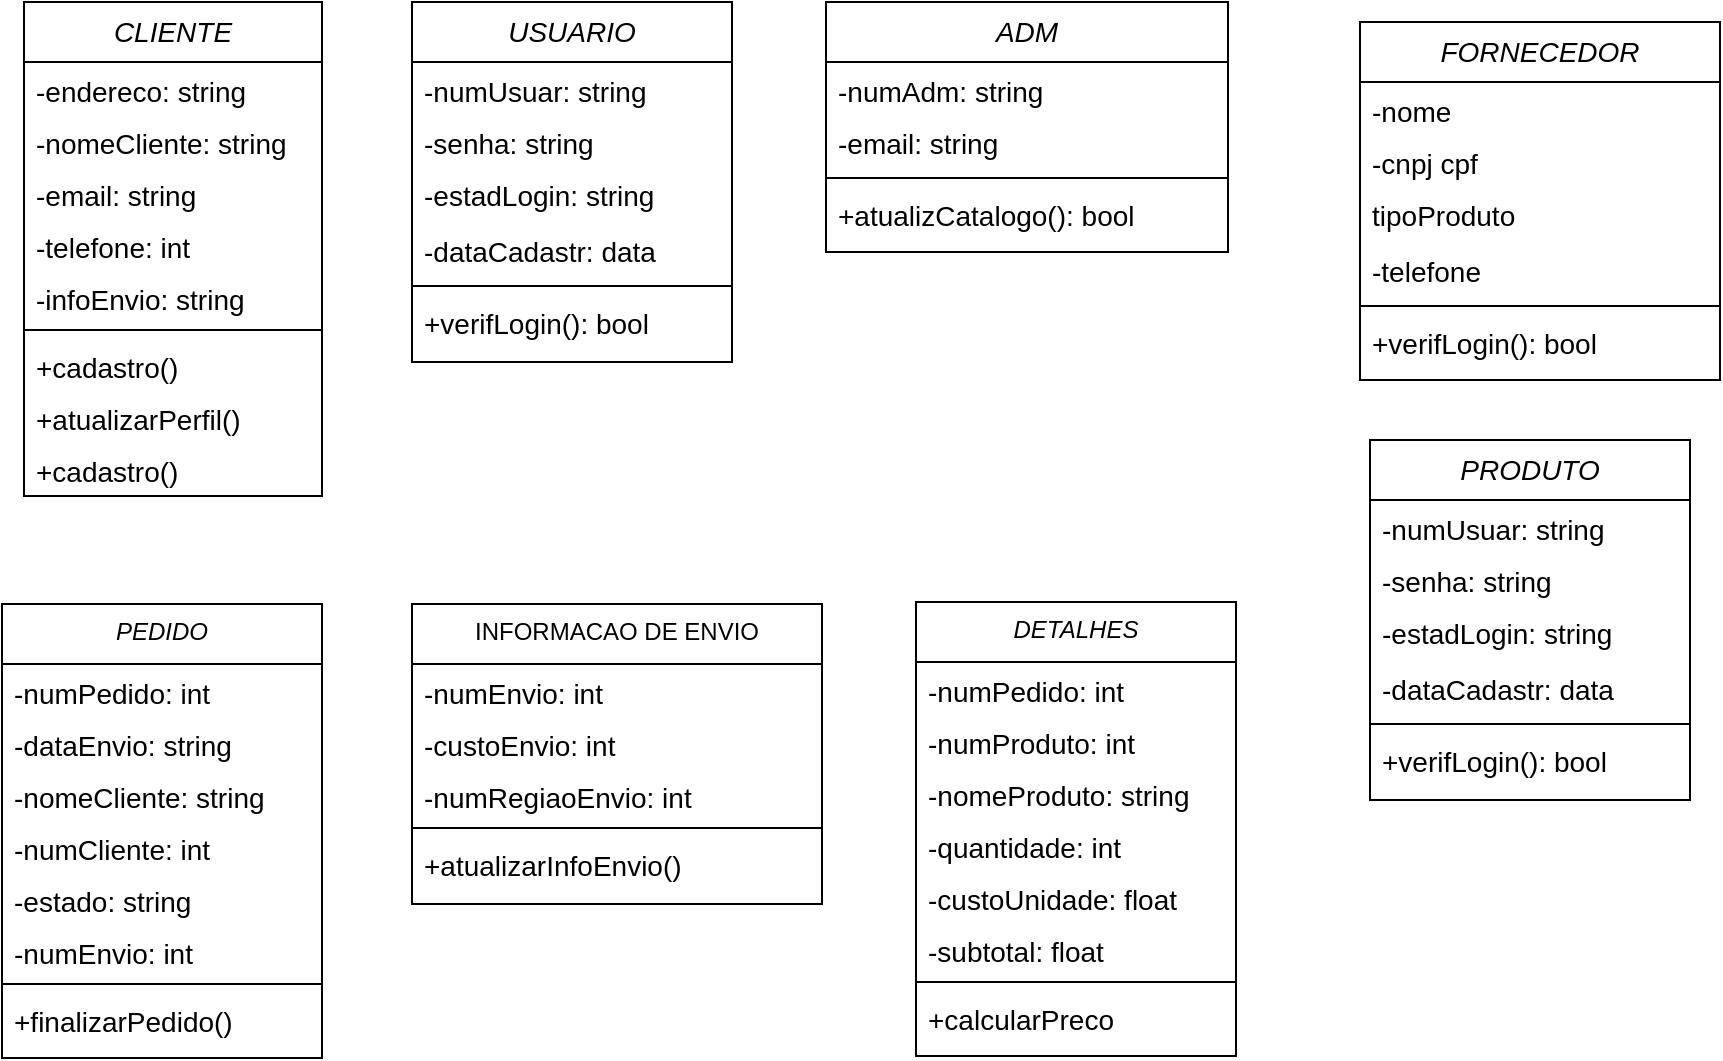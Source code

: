 <mxfile version="24.4.7" type="google">
  <diagram id="C5RBs43oDa-KdzZeNtuy" name="Page-1">
    <mxGraphModel dx="1035" dy="511" grid="0" gridSize="10" guides="1" tooltips="1" connect="1" arrows="1" fold="1" page="1" pageScale="1" pageWidth="827" pageHeight="1169" math="0" shadow="0">
      <root>
        <mxCell id="WIyWlLk6GJQsqaUBKTNV-0" />
        <mxCell id="WIyWlLk6GJQsqaUBKTNV-1" parent="WIyWlLk6GJQsqaUBKTNV-0" />
        <mxCell id="zkfFHV4jXpPFQw0GAbJ--0" value="CLIENTE&#xa;" style="swimlane;fontStyle=2;align=center;verticalAlign=top;childLayout=stackLayout;horizontal=1;startSize=30;horizontalStack=0;resizeParent=1;resizeLast=0;collapsible=1;marginBottom=0;rounded=0;shadow=0;strokeWidth=1;fontSize=14;" parent="WIyWlLk6GJQsqaUBKTNV-1" vertex="1">
          <mxGeometry x="56" y="29" width="149" height="247" as="geometry">
            <mxRectangle x="203" y="120" width="160" height="26" as="alternateBounds" />
          </mxGeometry>
        </mxCell>
        <mxCell id="_pUWd24MQMTdGhzTTzj9-4" value="-endereco: string&#xa;" style="text;align=left;verticalAlign=top;spacingLeft=4;spacingRight=4;overflow=hidden;rotatable=0;points=[[0,0.5],[1,0.5]];portConstraint=eastwest;shadow=0;glass=0;fontSize=14;" vertex="1" parent="zkfFHV4jXpPFQw0GAbJ--0">
          <mxGeometry y="30" width="149" height="26" as="geometry" />
        </mxCell>
        <mxCell id="zkfFHV4jXpPFQw0GAbJ--1" value="-nomeCliente: string" style="text;align=left;verticalAlign=top;spacingLeft=4;spacingRight=4;overflow=hidden;rotatable=0;points=[[0,0.5],[1,0.5]];portConstraint=eastwest;shadow=0;glass=0;fontSize=14;" parent="zkfFHV4jXpPFQw0GAbJ--0" vertex="1">
          <mxGeometry y="56" width="149" height="26" as="geometry" />
        </mxCell>
        <mxCell id="_pUWd24MQMTdGhzTTzj9-5" value="-email: string" style="text;align=left;verticalAlign=top;spacingLeft=4;spacingRight=4;overflow=hidden;rotatable=0;points=[[0,0.5],[1,0.5]];portConstraint=eastwest;shadow=0;glass=0;fontSize=14;" vertex="1" parent="zkfFHV4jXpPFQw0GAbJ--0">
          <mxGeometry y="82" width="149" height="26" as="geometry" />
        </mxCell>
        <mxCell id="_pUWd24MQMTdGhzTTzj9-6" value="-telefone: int&#xa;" style="text;align=left;verticalAlign=top;spacingLeft=4;spacingRight=4;overflow=hidden;rotatable=0;points=[[0,0.5],[1,0.5]];portConstraint=eastwest;shadow=0;glass=0;fontSize=14;" vertex="1" parent="zkfFHV4jXpPFQw0GAbJ--0">
          <mxGeometry y="108" width="149" height="26" as="geometry" />
        </mxCell>
        <mxCell id="_pUWd24MQMTdGhzTTzj9-29" value="-infoEnvio: string" style="text;align=left;verticalAlign=top;spacingLeft=4;spacingRight=4;overflow=hidden;rotatable=0;points=[[0,0.5],[1,0.5]];portConstraint=eastwest;shadow=0;glass=0;fontSize=14;" vertex="1" parent="zkfFHV4jXpPFQw0GAbJ--0">
          <mxGeometry y="134" width="149" height="26" as="geometry" />
        </mxCell>
        <mxCell id="zkfFHV4jXpPFQw0GAbJ--4" value="" style="line;html=1;strokeWidth=1;align=left;verticalAlign=middle;spacingTop=-1;spacingLeft=3;spacingRight=3;rotatable=0;labelPosition=right;points=[];portConstraint=eastwest;fontSize=14;" parent="zkfFHV4jXpPFQw0GAbJ--0" vertex="1">
          <mxGeometry y="160" width="149" height="8" as="geometry" />
        </mxCell>
        <mxCell id="_pUWd24MQMTdGhzTTzj9-15" value="+cadastro()" style="text;align=left;verticalAlign=top;spacingLeft=4;spacingRight=4;overflow=hidden;rotatable=0;points=[[0,0.5],[1,0.5]];portConstraint=eastwest;shadow=0;glass=0;fontSize=14;" vertex="1" parent="zkfFHV4jXpPFQw0GAbJ--0">
          <mxGeometry y="168" width="149" height="26" as="geometry" />
        </mxCell>
        <mxCell id="_pUWd24MQMTdGhzTTzj9-16" value="+atualizarPerfil()" style="text;align=left;verticalAlign=top;spacingLeft=4;spacingRight=4;overflow=hidden;rotatable=0;points=[[0,0.5],[1,0.5]];portConstraint=eastwest;shadow=0;glass=0;fontSize=14;" vertex="1" parent="zkfFHV4jXpPFQw0GAbJ--0">
          <mxGeometry y="194" width="149" height="26" as="geometry" />
        </mxCell>
        <mxCell id="_pUWd24MQMTdGhzTTzj9-17" value="+cadastro()" style="text;align=left;verticalAlign=top;spacingLeft=4;spacingRight=4;overflow=hidden;rotatable=0;points=[[0,0.5],[1,0.5]];portConstraint=eastwest;shadow=0;glass=0;fontSize=14;" vertex="1" parent="zkfFHV4jXpPFQw0GAbJ--0">
          <mxGeometry y="220" width="149" height="26" as="geometry" />
        </mxCell>
        <mxCell id="_pUWd24MQMTdGhzTTzj9-19" value="USUARIO" style="swimlane;fontStyle=2;align=center;verticalAlign=top;childLayout=stackLayout;horizontal=1;startSize=30;horizontalStack=0;resizeParent=1;resizeLast=0;collapsible=1;marginBottom=0;rounded=0;shadow=0;strokeWidth=1;fontSize=14;" vertex="1" parent="WIyWlLk6GJQsqaUBKTNV-1">
          <mxGeometry x="250" y="29" width="160" height="180" as="geometry">
            <mxRectangle x="203" y="120" width="160" height="26" as="alternateBounds" />
          </mxGeometry>
        </mxCell>
        <mxCell id="_pUWd24MQMTdGhzTTzj9-20" value="-numUsuar: string" style="text;align=left;verticalAlign=top;spacingLeft=4;spacingRight=4;overflow=hidden;rotatable=0;points=[[0,0.5],[1,0.5]];portConstraint=eastwest;shadow=0;glass=0;fontSize=14;" vertex="1" parent="_pUWd24MQMTdGhzTTzj9-19">
          <mxGeometry y="30" width="160" height="26" as="geometry" />
        </mxCell>
        <mxCell id="_pUWd24MQMTdGhzTTzj9-22" value="-senha: string" style="text;align=left;verticalAlign=top;spacingLeft=4;spacingRight=4;overflow=hidden;rotatable=0;points=[[0,0.5],[1,0.5]];portConstraint=eastwest;shadow=0;glass=0;fontSize=14;" vertex="1" parent="_pUWd24MQMTdGhzTTzj9-19">
          <mxGeometry y="56" width="160" height="26" as="geometry" />
        </mxCell>
        <mxCell id="_pUWd24MQMTdGhzTTzj9-23" value="-estadLogin: string" style="text;align=left;verticalAlign=top;spacingLeft=4;spacingRight=4;overflow=hidden;rotatable=0;points=[[0,0.5],[1,0.5]];portConstraint=eastwest;shadow=0;glass=0;fontSize=14;" vertex="1" parent="_pUWd24MQMTdGhzTTzj9-19">
          <mxGeometry y="82" width="160" height="28" as="geometry" />
        </mxCell>
        <mxCell id="_pUWd24MQMTdGhzTTzj9-28" value="-dataCadastr: data" style="text;align=left;verticalAlign=top;spacingLeft=4;spacingRight=4;overflow=hidden;rotatable=0;points=[[0,0.5],[1,0.5]];portConstraint=eastwest;shadow=0;glass=0;fontSize=14;" vertex="1" parent="_pUWd24MQMTdGhzTTzj9-19">
          <mxGeometry y="110" width="160" height="28" as="geometry" />
        </mxCell>
        <mxCell id="_pUWd24MQMTdGhzTTzj9-24" value="" style="line;html=1;strokeWidth=1;align=left;verticalAlign=middle;spacingTop=-1;spacingLeft=3;spacingRight=3;rotatable=0;labelPosition=right;points=[];portConstraint=eastwest;fontSize=14;" vertex="1" parent="_pUWd24MQMTdGhzTTzj9-19">
          <mxGeometry y="138" width="160" height="8" as="geometry" />
        </mxCell>
        <mxCell id="_pUWd24MQMTdGhzTTzj9-25" value="+verifLogin(): bool" style="text;align=left;verticalAlign=top;spacingLeft=4;spacingRight=4;overflow=hidden;rotatable=0;points=[[0,0.5],[1,0.5]];portConstraint=eastwest;shadow=0;glass=0;fontSize=14;" vertex="1" parent="_pUWd24MQMTdGhzTTzj9-19">
          <mxGeometry y="146" width="160" height="26" as="geometry" />
        </mxCell>
        <mxCell id="_pUWd24MQMTdGhzTTzj9-30" value="ADM" style="swimlane;fontStyle=2;align=center;verticalAlign=top;childLayout=stackLayout;horizontal=1;startSize=30;horizontalStack=0;resizeParent=1;resizeLast=0;collapsible=1;marginBottom=0;rounded=0;shadow=0;strokeWidth=1;fontSize=14;" vertex="1" parent="WIyWlLk6GJQsqaUBKTNV-1">
          <mxGeometry x="457" y="29" width="201" height="125" as="geometry">
            <mxRectangle x="203" y="120" width="160" height="26" as="alternateBounds" />
          </mxGeometry>
        </mxCell>
        <mxCell id="_pUWd24MQMTdGhzTTzj9-31" value="-numAdm: string" style="text;align=left;verticalAlign=top;spacingLeft=4;spacingRight=4;overflow=hidden;rotatable=0;points=[[0,0.5],[1,0.5]];portConstraint=eastwest;shadow=0;glass=0;fontSize=14;" vertex="1" parent="_pUWd24MQMTdGhzTTzj9-30">
          <mxGeometry y="30" width="201" height="26" as="geometry" />
        </mxCell>
        <mxCell id="_pUWd24MQMTdGhzTTzj9-33" value="-email: string   " style="text;align=left;verticalAlign=top;spacingLeft=4;spacingRight=4;overflow=hidden;rotatable=0;points=[[0,0.5],[1,0.5]];portConstraint=eastwest;shadow=0;glass=0;fontSize=14;" vertex="1" parent="_pUWd24MQMTdGhzTTzj9-30">
          <mxGeometry y="56" width="201" height="28" as="geometry" />
        </mxCell>
        <mxCell id="_pUWd24MQMTdGhzTTzj9-35" value="" style="line;html=1;strokeWidth=1;align=left;verticalAlign=middle;spacingTop=-1;spacingLeft=3;spacingRight=3;rotatable=0;labelPosition=right;points=[];portConstraint=eastwest;fontSize=14;" vertex="1" parent="_pUWd24MQMTdGhzTTzj9-30">
          <mxGeometry y="84" width="201" height="8" as="geometry" />
        </mxCell>
        <mxCell id="_pUWd24MQMTdGhzTTzj9-36" value="+atualizCatalogo(): bool" style="text;align=left;verticalAlign=top;spacingLeft=4;spacingRight=4;overflow=hidden;rotatable=0;points=[[0,0.5],[1,0.5]];portConstraint=eastwest;shadow=0;glass=0;fontSize=14;" vertex="1" parent="_pUWd24MQMTdGhzTTzj9-30">
          <mxGeometry y="92" width="201" height="26" as="geometry" />
        </mxCell>
        <mxCell id="_pUWd24MQMTdGhzTTzj9-37" value="PEDIDO" style="swimlane;fontStyle=2;align=center;verticalAlign=top;childLayout=stackLayout;horizontal=1;startSize=30;horizontalStack=0;resizeParent=1;resizeLast=0;collapsible=1;marginBottom=0;rounded=0;shadow=0;strokeWidth=1;" vertex="1" parent="WIyWlLk6GJQsqaUBKTNV-1">
          <mxGeometry x="45" y="330" width="160" height="227" as="geometry">
            <mxRectangle x="203" y="120" width="160" height="26" as="alternateBounds" />
          </mxGeometry>
        </mxCell>
        <mxCell id="_pUWd24MQMTdGhzTTzj9-38" value="-numPedido: int" style="text;align=left;verticalAlign=top;spacingLeft=4;spacingRight=4;overflow=hidden;rotatable=0;points=[[0,0.5],[1,0.5]];portConstraint=eastwest;shadow=0;glass=0;fontSize=14;" vertex="1" parent="_pUWd24MQMTdGhzTTzj9-37">
          <mxGeometry y="30" width="160" height="26" as="geometry" />
        </mxCell>
        <mxCell id="_pUWd24MQMTdGhzTTzj9-39" value="-dataEnvio: string" style="text;align=left;verticalAlign=top;spacingLeft=4;spacingRight=4;overflow=hidden;rotatable=0;points=[[0,0.5],[1,0.5]];portConstraint=eastwest;shadow=0;glass=0;fontSize=14;" vertex="1" parent="_pUWd24MQMTdGhzTTzj9-37">
          <mxGeometry y="56" width="160" height="26" as="geometry" />
        </mxCell>
        <mxCell id="_pUWd24MQMTdGhzTTzj9-40" value="-nomeCliente: string" style="text;align=left;verticalAlign=top;spacingLeft=4;spacingRight=4;overflow=hidden;rotatable=0;points=[[0,0.5],[1,0.5]];portConstraint=eastwest;shadow=0;glass=0;fontSize=14;" vertex="1" parent="_pUWd24MQMTdGhzTTzj9-37">
          <mxGeometry y="82" width="160" height="26" as="geometry" />
        </mxCell>
        <mxCell id="_pUWd24MQMTdGhzTTzj9-41" value="-numCliente: int" style="text;align=left;verticalAlign=top;spacingLeft=4;spacingRight=4;overflow=hidden;rotatable=0;points=[[0,0.5],[1,0.5]];portConstraint=eastwest;shadow=0;glass=0;fontSize=14;" vertex="1" parent="_pUWd24MQMTdGhzTTzj9-37">
          <mxGeometry y="108" width="160" height="26" as="geometry" />
        </mxCell>
        <mxCell id="_pUWd24MQMTdGhzTTzj9-42" value="-estado: string" style="text;align=left;verticalAlign=top;spacingLeft=4;spacingRight=4;overflow=hidden;rotatable=0;points=[[0,0.5],[1,0.5]];portConstraint=eastwest;shadow=0;glass=0;fontSize=14;" vertex="1" parent="_pUWd24MQMTdGhzTTzj9-37">
          <mxGeometry y="134" width="160" height="26" as="geometry" />
        </mxCell>
        <mxCell id="_pUWd24MQMTdGhzTTzj9-54" value="-numEnvio: int" style="text;align=left;verticalAlign=top;spacingLeft=4;spacingRight=4;overflow=hidden;rotatable=0;points=[[0,0.5],[1,0.5]];portConstraint=eastwest;shadow=0;glass=0;fontSize=14;" vertex="1" parent="_pUWd24MQMTdGhzTTzj9-37">
          <mxGeometry y="160" width="160" height="26" as="geometry" />
        </mxCell>
        <mxCell id="_pUWd24MQMTdGhzTTzj9-43" value="" style="line;html=1;strokeWidth=1;align=left;verticalAlign=middle;spacingTop=-1;spacingLeft=3;spacingRight=3;rotatable=0;labelPosition=right;points=[];portConstraint=eastwest;fontSize=14;" vertex="1" parent="_pUWd24MQMTdGhzTTzj9-37">
          <mxGeometry y="186" width="160" height="8" as="geometry" />
        </mxCell>
        <mxCell id="_pUWd24MQMTdGhzTTzj9-44" value="+finalizarPedido()" style="text;align=left;verticalAlign=top;spacingLeft=4;spacingRight=4;overflow=hidden;rotatable=0;points=[[0,0.5],[1,0.5]];portConstraint=eastwest;shadow=0;glass=0;fontSize=14;" vertex="1" parent="_pUWd24MQMTdGhzTTzj9-37">
          <mxGeometry y="194" width="160" height="26" as="geometry" />
        </mxCell>
        <mxCell id="_pUWd24MQMTdGhzTTzj9-47" value="FORNECEDOR" style="swimlane;fontStyle=2;align=center;verticalAlign=top;childLayout=stackLayout;horizontal=1;startSize=30;horizontalStack=0;resizeParent=1;resizeLast=0;collapsible=1;marginBottom=0;rounded=0;shadow=0;strokeWidth=1;fontSize=14;" vertex="1" parent="WIyWlLk6GJQsqaUBKTNV-1">
          <mxGeometry x="724" y="39" width="180" height="179" as="geometry">
            <mxRectangle x="203" y="120" width="160" height="26" as="alternateBounds" />
          </mxGeometry>
        </mxCell>
        <mxCell id="_pUWd24MQMTdGhzTTzj9-48" value="-nome" style="text;align=left;verticalAlign=top;spacingLeft=4;spacingRight=4;overflow=hidden;rotatable=0;points=[[0,0.5],[1,0.5]];portConstraint=eastwest;shadow=0;glass=0;fontSize=14;" vertex="1" parent="_pUWd24MQMTdGhzTTzj9-47">
          <mxGeometry y="30" width="180" height="26" as="geometry" />
        </mxCell>
        <mxCell id="_pUWd24MQMTdGhzTTzj9-49" value="-cnpj cpf" style="text;align=left;verticalAlign=top;spacingLeft=4;spacingRight=4;overflow=hidden;rotatable=0;points=[[0,0.5],[1,0.5]];portConstraint=eastwest;shadow=0;glass=0;fontSize=14;" vertex="1" parent="_pUWd24MQMTdGhzTTzj9-47">
          <mxGeometry y="56" width="180" height="26" as="geometry" />
        </mxCell>
        <mxCell id="_pUWd24MQMTdGhzTTzj9-50" value="tipoProduto" style="text;align=left;verticalAlign=top;spacingLeft=4;spacingRight=4;overflow=hidden;rotatable=0;points=[[0,0.5],[1,0.5]];portConstraint=eastwest;shadow=0;glass=0;fontSize=14;" vertex="1" parent="_pUWd24MQMTdGhzTTzj9-47">
          <mxGeometry y="82" width="180" height="28" as="geometry" />
        </mxCell>
        <mxCell id="_pUWd24MQMTdGhzTTzj9-51" value="-telefone" style="text;align=left;verticalAlign=top;spacingLeft=4;spacingRight=4;overflow=hidden;rotatable=0;points=[[0,0.5],[1,0.5]];portConstraint=eastwest;shadow=0;glass=0;fontSize=14;" vertex="1" parent="_pUWd24MQMTdGhzTTzj9-47">
          <mxGeometry y="110" width="180" height="28" as="geometry" />
        </mxCell>
        <mxCell id="_pUWd24MQMTdGhzTTzj9-52" value="" style="line;html=1;strokeWidth=1;align=left;verticalAlign=middle;spacingTop=-1;spacingLeft=3;spacingRight=3;rotatable=0;labelPosition=right;points=[];portConstraint=eastwest;fontSize=14;" vertex="1" parent="_pUWd24MQMTdGhzTTzj9-47">
          <mxGeometry y="138" width="180" height="8" as="geometry" />
        </mxCell>
        <mxCell id="_pUWd24MQMTdGhzTTzj9-53" value="+verifLogin(): bool" style="text;align=left;verticalAlign=top;spacingLeft=4;spacingRight=4;overflow=hidden;rotatable=0;points=[[0,0.5],[1,0.5]];portConstraint=eastwest;shadow=0;glass=0;fontSize=14;" vertex="1" parent="_pUWd24MQMTdGhzTTzj9-47">
          <mxGeometry y="146" width="180" height="26" as="geometry" />
        </mxCell>
        <mxCell id="_pUWd24MQMTdGhzTTzj9-55" value="INFORMACAO DE ENVIO" style="swimlane;fontStyle=0;align=center;verticalAlign=top;childLayout=stackLayout;horizontal=1;startSize=30;horizontalStack=0;resizeParent=1;resizeLast=0;collapsible=1;marginBottom=0;rounded=0;shadow=0;strokeWidth=1;" vertex="1" parent="WIyWlLk6GJQsqaUBKTNV-1">
          <mxGeometry x="250" y="330" width="205" height="150" as="geometry">
            <mxRectangle x="203" y="120" width="160" height="26" as="alternateBounds" />
          </mxGeometry>
        </mxCell>
        <mxCell id="_pUWd24MQMTdGhzTTzj9-56" value="-numEnvio: int" style="text;align=left;verticalAlign=top;spacingLeft=4;spacingRight=4;overflow=hidden;rotatable=0;points=[[0,0.5],[1,0.5]];portConstraint=eastwest;shadow=0;glass=0;fontSize=14;" vertex="1" parent="_pUWd24MQMTdGhzTTzj9-55">
          <mxGeometry y="30" width="205" height="26" as="geometry" />
        </mxCell>
        <mxCell id="_pUWd24MQMTdGhzTTzj9-57" value="-custoEnvio: int" style="text;align=left;verticalAlign=top;spacingLeft=4;spacingRight=4;overflow=hidden;rotatable=0;points=[[0,0.5],[1,0.5]];portConstraint=eastwest;shadow=0;glass=0;fontSize=14;" vertex="1" parent="_pUWd24MQMTdGhzTTzj9-55">
          <mxGeometry y="56" width="205" height="26" as="geometry" />
        </mxCell>
        <mxCell id="_pUWd24MQMTdGhzTTzj9-58" value="-numRegiaoEnvio: int" style="text;align=left;verticalAlign=top;spacingLeft=4;spacingRight=4;overflow=hidden;rotatable=0;points=[[0,0.5],[1,0.5]];portConstraint=eastwest;shadow=0;glass=0;fontSize=14;" vertex="1" parent="_pUWd24MQMTdGhzTTzj9-55">
          <mxGeometry y="82" width="205" height="26" as="geometry" />
        </mxCell>
        <mxCell id="_pUWd24MQMTdGhzTTzj9-62" value="" style="line;html=1;strokeWidth=1;align=left;verticalAlign=middle;spacingTop=-1;spacingLeft=3;spacingRight=3;rotatable=0;labelPosition=right;points=[];portConstraint=eastwest;fontSize=14;" vertex="1" parent="_pUWd24MQMTdGhzTTzj9-55">
          <mxGeometry y="108" width="205" height="8" as="geometry" />
        </mxCell>
        <mxCell id="_pUWd24MQMTdGhzTTzj9-63" value="+atualizarInfoEnvio()" style="text;align=left;verticalAlign=top;spacingLeft=4;spacingRight=4;overflow=hidden;rotatable=0;points=[[0,0.5],[1,0.5]];portConstraint=eastwest;shadow=0;glass=0;fontSize=14;" vertex="1" parent="_pUWd24MQMTdGhzTTzj9-55">
          <mxGeometry y="116" width="205" height="26" as="geometry" />
        </mxCell>
        <mxCell id="_pUWd24MQMTdGhzTTzj9-64" value="DETALHES" style="swimlane;fontStyle=2;align=center;verticalAlign=top;childLayout=stackLayout;horizontal=1;startSize=30;horizontalStack=0;resizeParent=1;resizeLast=0;collapsible=1;marginBottom=0;rounded=0;shadow=0;strokeWidth=1;" vertex="1" parent="WIyWlLk6GJQsqaUBKTNV-1">
          <mxGeometry x="502" y="329" width="160" height="227" as="geometry">
            <mxRectangle x="203" y="120" width="160" height="26" as="alternateBounds" />
          </mxGeometry>
        </mxCell>
        <mxCell id="_pUWd24MQMTdGhzTTzj9-65" value="-numPedido: int" style="text;align=left;verticalAlign=top;spacingLeft=4;spacingRight=4;overflow=hidden;rotatable=0;points=[[0,0.5],[1,0.5]];portConstraint=eastwest;shadow=0;glass=0;fontSize=14;" vertex="1" parent="_pUWd24MQMTdGhzTTzj9-64">
          <mxGeometry y="30" width="160" height="26" as="geometry" />
        </mxCell>
        <mxCell id="_pUWd24MQMTdGhzTTzj9-66" value="-numProduto: int" style="text;align=left;verticalAlign=top;spacingLeft=4;spacingRight=4;overflow=hidden;rotatable=0;points=[[0,0.5],[1,0.5]];portConstraint=eastwest;shadow=0;glass=0;fontSize=14;" vertex="1" parent="_pUWd24MQMTdGhzTTzj9-64">
          <mxGeometry y="56" width="160" height="26" as="geometry" />
        </mxCell>
        <mxCell id="_pUWd24MQMTdGhzTTzj9-67" value="-nomeProduto: string" style="text;align=left;verticalAlign=top;spacingLeft=4;spacingRight=4;overflow=hidden;rotatable=0;points=[[0,0.5],[1,0.5]];portConstraint=eastwest;shadow=0;glass=0;fontSize=14;" vertex="1" parent="_pUWd24MQMTdGhzTTzj9-64">
          <mxGeometry y="82" width="160" height="26" as="geometry" />
        </mxCell>
        <mxCell id="_pUWd24MQMTdGhzTTzj9-68" value="-quantidade: int" style="text;align=left;verticalAlign=top;spacingLeft=4;spacingRight=4;overflow=hidden;rotatable=0;points=[[0,0.5],[1,0.5]];portConstraint=eastwest;shadow=0;glass=0;fontSize=14;" vertex="1" parent="_pUWd24MQMTdGhzTTzj9-64">
          <mxGeometry y="108" width="160" height="26" as="geometry" />
        </mxCell>
        <mxCell id="_pUWd24MQMTdGhzTTzj9-69" value="-custoUnidade: float" style="text;align=left;verticalAlign=top;spacingLeft=4;spacingRight=4;overflow=hidden;rotatable=0;points=[[0,0.5],[1,0.5]];portConstraint=eastwest;shadow=0;glass=0;fontSize=14;" vertex="1" parent="_pUWd24MQMTdGhzTTzj9-64">
          <mxGeometry y="134" width="160" height="26" as="geometry" />
        </mxCell>
        <mxCell id="_pUWd24MQMTdGhzTTzj9-70" value="-subtotal: float" style="text;align=left;verticalAlign=top;spacingLeft=4;spacingRight=4;overflow=hidden;rotatable=0;points=[[0,0.5],[1,0.5]];portConstraint=eastwest;shadow=0;glass=0;fontSize=14;" vertex="1" parent="_pUWd24MQMTdGhzTTzj9-64">
          <mxGeometry y="160" width="160" height="26" as="geometry" />
        </mxCell>
        <mxCell id="_pUWd24MQMTdGhzTTzj9-71" value="" style="line;html=1;strokeWidth=1;align=left;verticalAlign=middle;spacingTop=-1;spacingLeft=3;spacingRight=3;rotatable=0;labelPosition=right;points=[];portConstraint=eastwest;fontSize=14;" vertex="1" parent="_pUWd24MQMTdGhzTTzj9-64">
          <mxGeometry y="186" width="160" height="8" as="geometry" />
        </mxCell>
        <mxCell id="_pUWd24MQMTdGhzTTzj9-72" value="+calcularPreco" style="text;align=left;verticalAlign=top;spacingLeft=4;spacingRight=4;overflow=hidden;rotatable=0;points=[[0,0.5],[1,0.5]];portConstraint=eastwest;shadow=0;glass=0;fontSize=14;" vertex="1" parent="_pUWd24MQMTdGhzTTzj9-64">
          <mxGeometry y="194" width="160" height="26" as="geometry" />
        </mxCell>
        <mxCell id="_pUWd24MQMTdGhzTTzj9-73" value="PRODUTO" style="swimlane;fontStyle=2;align=center;verticalAlign=top;childLayout=stackLayout;horizontal=1;startSize=30;horizontalStack=0;resizeParent=1;resizeLast=0;collapsible=1;marginBottom=0;rounded=0;shadow=0;strokeWidth=1;fontSize=14;" vertex="1" parent="WIyWlLk6GJQsqaUBKTNV-1">
          <mxGeometry x="729" y="248" width="160" height="180" as="geometry">
            <mxRectangle x="203" y="120" width="160" height="26" as="alternateBounds" />
          </mxGeometry>
        </mxCell>
        <mxCell id="_pUWd24MQMTdGhzTTzj9-74" value="-numUsuar: string" style="text;align=left;verticalAlign=top;spacingLeft=4;spacingRight=4;overflow=hidden;rotatable=0;points=[[0,0.5],[1,0.5]];portConstraint=eastwest;shadow=0;glass=0;fontSize=14;" vertex="1" parent="_pUWd24MQMTdGhzTTzj9-73">
          <mxGeometry y="30" width="160" height="26" as="geometry" />
        </mxCell>
        <mxCell id="_pUWd24MQMTdGhzTTzj9-75" value="-senha: string" style="text;align=left;verticalAlign=top;spacingLeft=4;spacingRight=4;overflow=hidden;rotatable=0;points=[[0,0.5],[1,0.5]];portConstraint=eastwest;shadow=0;glass=0;fontSize=14;" vertex="1" parent="_pUWd24MQMTdGhzTTzj9-73">
          <mxGeometry y="56" width="160" height="26" as="geometry" />
        </mxCell>
        <mxCell id="_pUWd24MQMTdGhzTTzj9-76" value="-estadLogin: string" style="text;align=left;verticalAlign=top;spacingLeft=4;spacingRight=4;overflow=hidden;rotatable=0;points=[[0,0.5],[1,0.5]];portConstraint=eastwest;shadow=0;glass=0;fontSize=14;" vertex="1" parent="_pUWd24MQMTdGhzTTzj9-73">
          <mxGeometry y="82" width="160" height="28" as="geometry" />
        </mxCell>
        <mxCell id="_pUWd24MQMTdGhzTTzj9-77" value="-dataCadastr: data" style="text;align=left;verticalAlign=top;spacingLeft=4;spacingRight=4;overflow=hidden;rotatable=0;points=[[0,0.5],[1,0.5]];portConstraint=eastwest;shadow=0;glass=0;fontSize=14;" vertex="1" parent="_pUWd24MQMTdGhzTTzj9-73">
          <mxGeometry y="110" width="160" height="28" as="geometry" />
        </mxCell>
        <mxCell id="_pUWd24MQMTdGhzTTzj9-78" value="" style="line;html=1;strokeWidth=1;align=left;verticalAlign=middle;spacingTop=-1;spacingLeft=3;spacingRight=3;rotatable=0;labelPosition=right;points=[];portConstraint=eastwest;fontSize=14;" vertex="1" parent="_pUWd24MQMTdGhzTTzj9-73">
          <mxGeometry y="138" width="160" height="8" as="geometry" />
        </mxCell>
        <mxCell id="_pUWd24MQMTdGhzTTzj9-79" value="+verifLogin(): bool" style="text;align=left;verticalAlign=top;spacingLeft=4;spacingRight=4;overflow=hidden;rotatable=0;points=[[0,0.5],[1,0.5]];portConstraint=eastwest;shadow=0;glass=0;fontSize=14;" vertex="1" parent="_pUWd24MQMTdGhzTTzj9-73">
          <mxGeometry y="146" width="160" height="26" as="geometry" />
        </mxCell>
      </root>
    </mxGraphModel>
  </diagram>
</mxfile>
